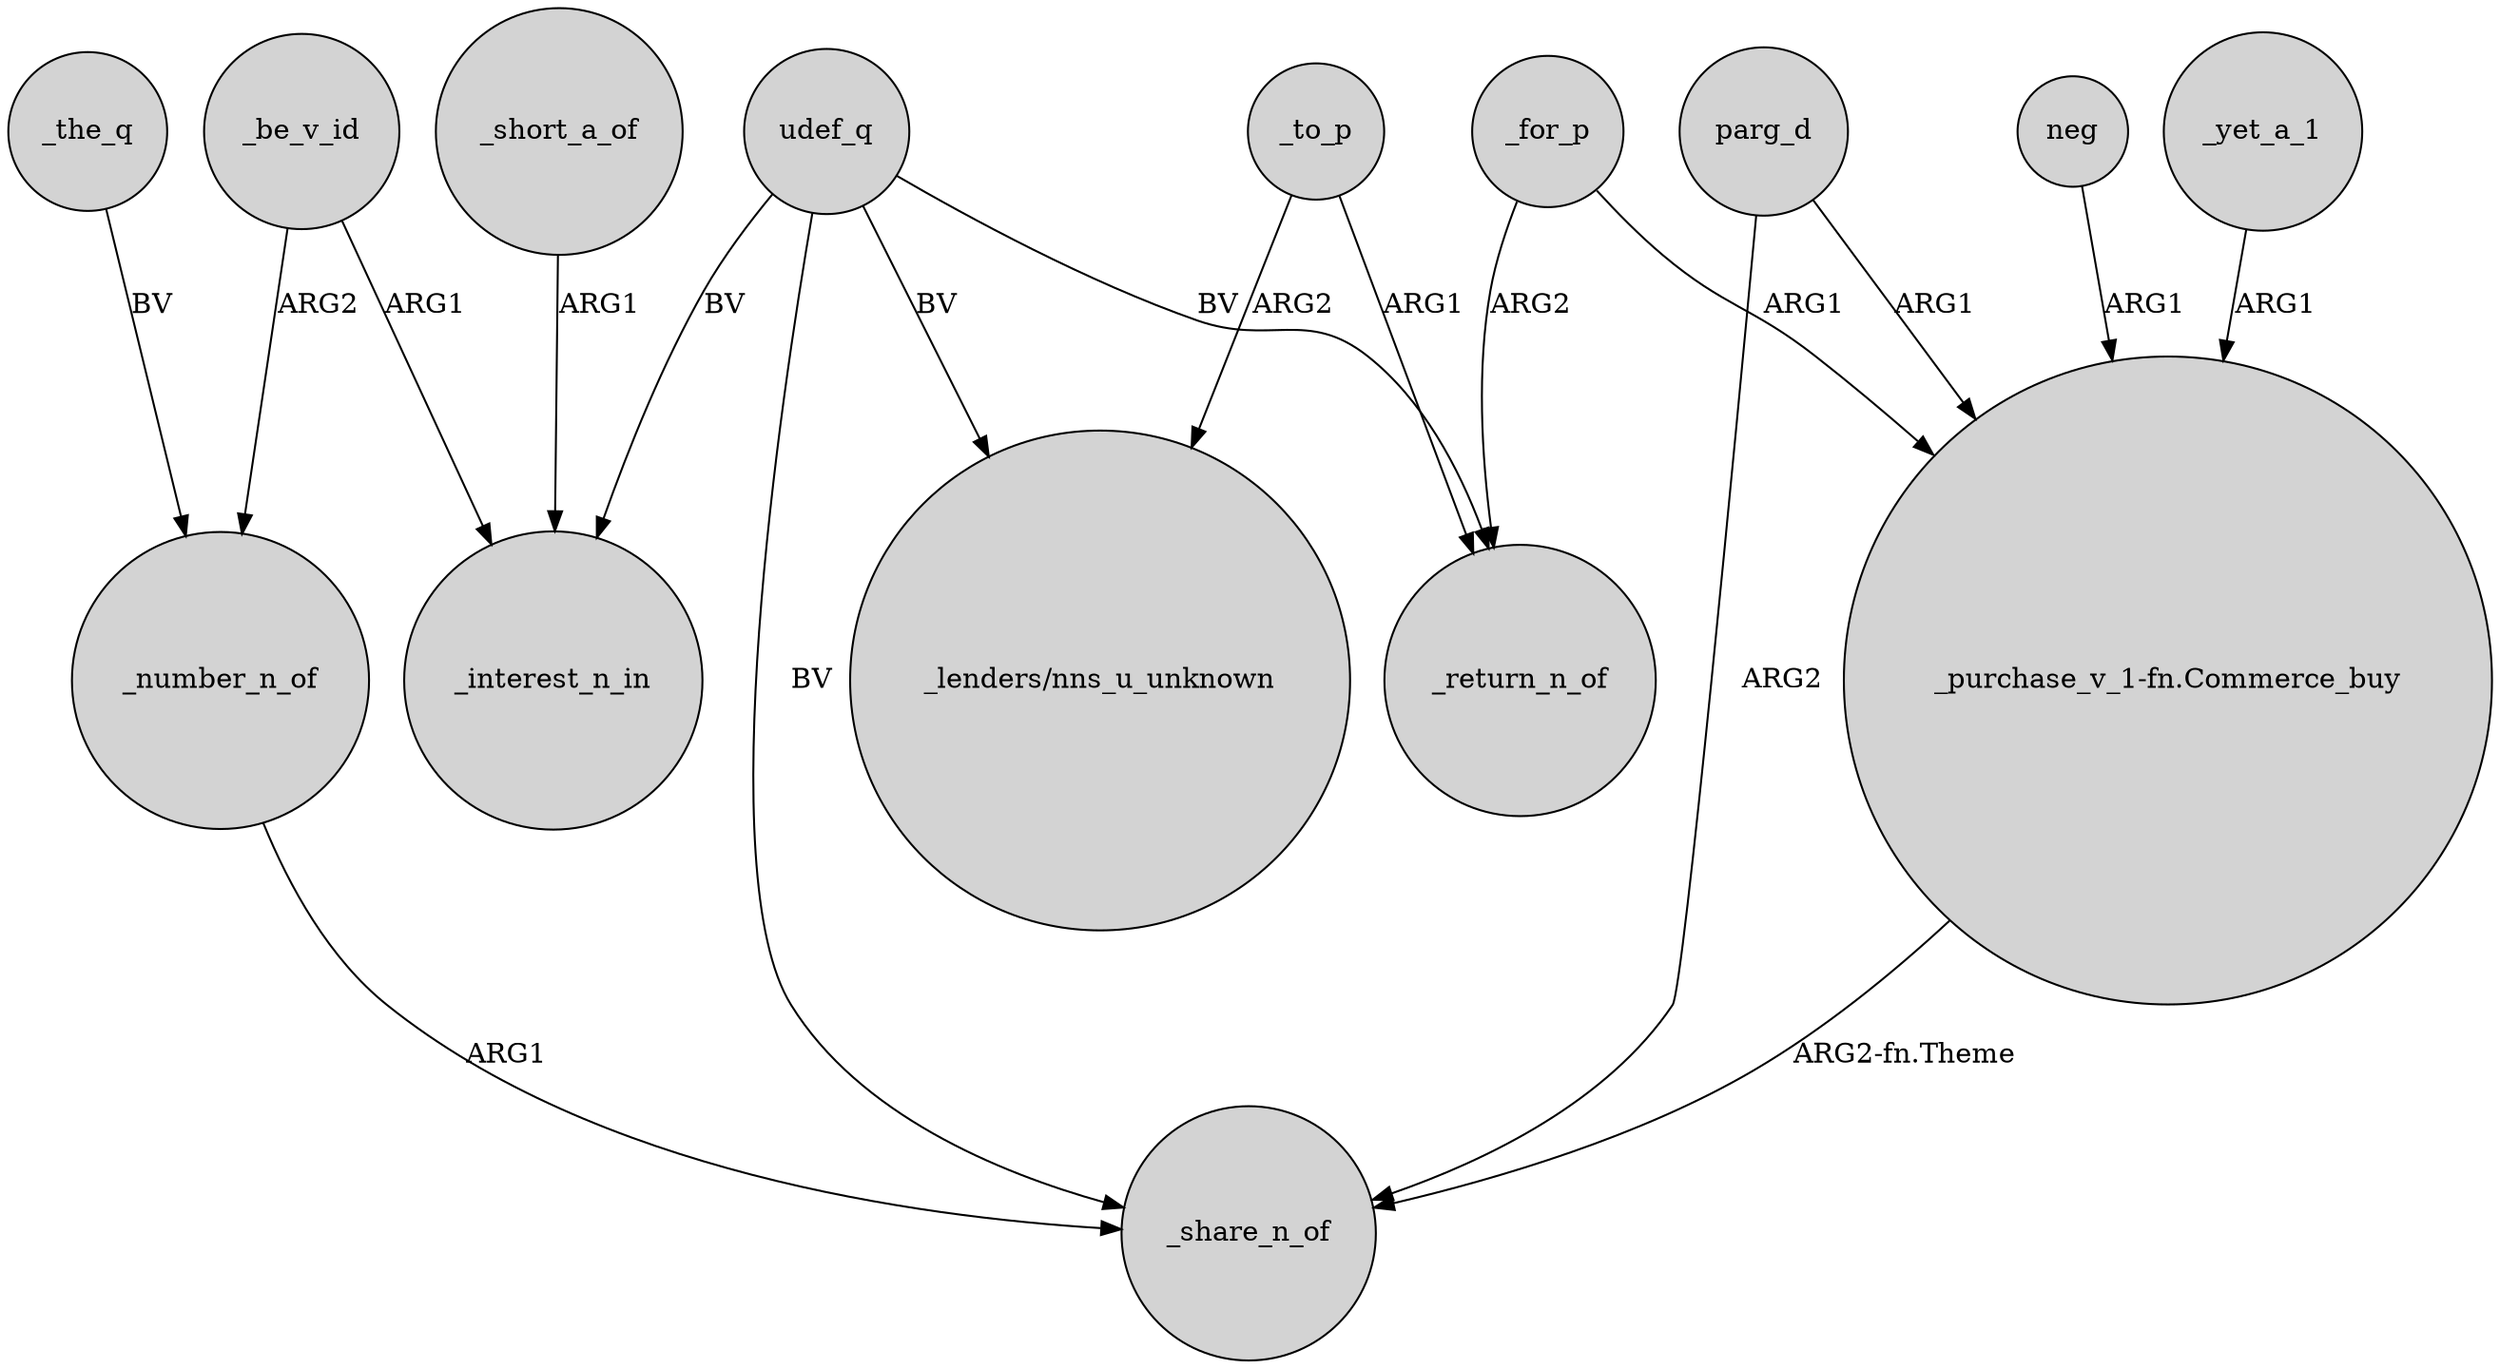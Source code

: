 digraph {
	node [shape=circle style=filled]
	_for_p -> "_purchase_v_1-fn.Commerce_buy" [label=ARG1]
	_the_q -> _number_n_of [label=BV]
	udef_q -> "_lenders/nns_u_unknown" [label=BV]
	parg_d -> "_purchase_v_1-fn.Commerce_buy" [label=ARG1]
	_be_v_id -> _number_n_of [label=ARG2]
	udef_q -> _interest_n_in [label=BV]
	udef_q -> _share_n_of [label=BV]
	neg -> "_purchase_v_1-fn.Commerce_buy" [label=ARG1]
	parg_d -> _share_n_of [label=ARG2]
	udef_q -> _return_n_of [label=BV]
	_short_a_of -> _interest_n_in [label=ARG1]
	_to_p -> _return_n_of [label=ARG1]
	_for_p -> _return_n_of [label=ARG2]
	_to_p -> "_lenders/nns_u_unknown" [label=ARG2]
	"_purchase_v_1-fn.Commerce_buy" -> _share_n_of [label="ARG2-fn.Theme"]
	_number_n_of -> _share_n_of [label=ARG1]
	_be_v_id -> _interest_n_in [label=ARG1]
	_yet_a_1 -> "_purchase_v_1-fn.Commerce_buy" [label=ARG1]
}
